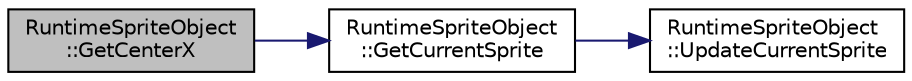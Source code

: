 digraph "RuntimeSpriteObject::GetCenterX"
{
  edge [fontname="Helvetica",fontsize="10",labelfontname="Helvetica",labelfontsize="10"];
  node [fontname="Helvetica",fontsize="10",shape=record];
  rankdir="LR";
  Node1 [label="RuntimeSpriteObject\l::GetCenterX",height=0.2,width=0.4,color="black", fillcolor="grey75", style="filled" fontcolor="black"];
  Node1 -> Node2 [color="midnightblue",fontsize="10",style="solid",fontname="Helvetica"];
  Node2 [label="RuntimeSpriteObject\l::GetCurrentSprite",height=0.2,width=0.4,color="black", fillcolor="white", style="filled",URL="$dd/d1a/class_runtime_sprite_object.html#a3a461be84dfca2e5e11ce16fdaf30a91"];
  Node2 -> Node3 [color="midnightblue",fontsize="10",style="solid",fontname="Helvetica"];
  Node3 [label="RuntimeSpriteObject\l::UpdateCurrentSprite",height=0.2,width=0.4,color="black", fillcolor="white", style="filled",URL="$dd/d1a/class_runtime_sprite_object.html#a51a1331cb303af16df425f5bbafd0ad0"];
}
